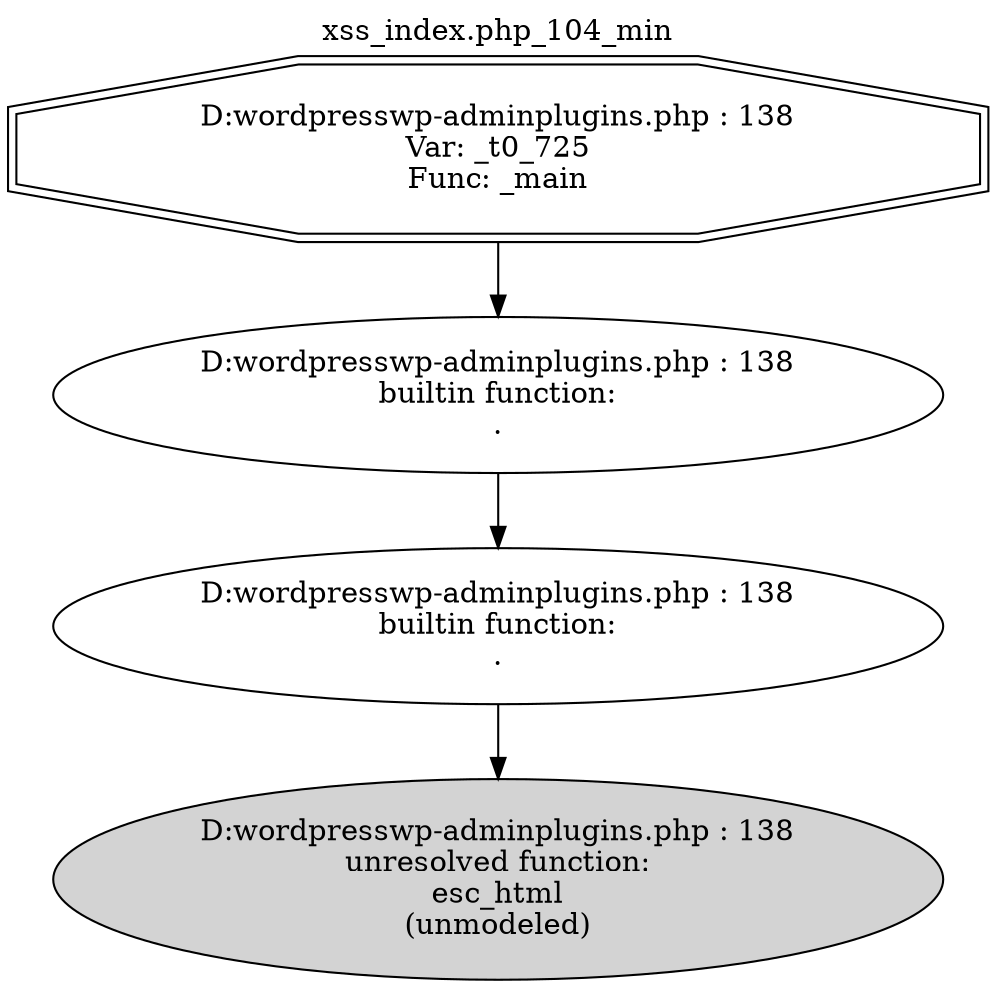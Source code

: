 digraph cfg {
  label="xss_index.php_104_min";
  labelloc=t;
  n1 [shape=doubleoctagon, label="D:\wordpress\wp-admin\plugins.php : 138\nVar: _t0_725\nFunc: _main\n"];
  n2 [shape=ellipse, label="D:\wordpress\wp-admin\plugins.php : 138\nbuiltin function:\n.\n"];
  n3 [shape=ellipse, label="D:\wordpress\wp-admin\plugins.php : 138\nbuiltin function:\n.\n"];
  n4 [shape=ellipse, label="D:\wordpress\wp-admin\plugins.php : 138\nunresolved function:\nesc_html\n(unmodeled)\n",style=filled];
  n1 -> n2;
  n2 -> n3;
  n3 -> n4;
}
